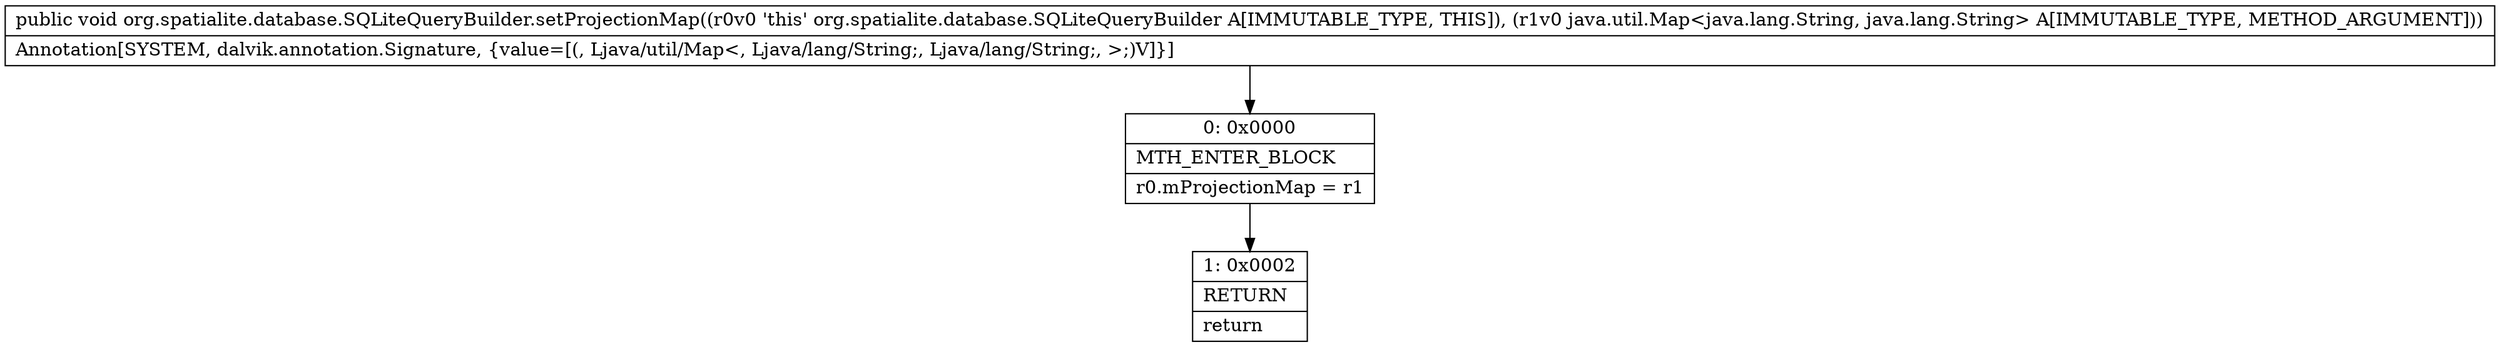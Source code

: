 digraph "CFG fororg.spatialite.database.SQLiteQueryBuilder.setProjectionMap(Ljava\/util\/Map;)V" {
Node_0 [shape=record,label="{0\:\ 0x0000|MTH_ENTER_BLOCK\l|r0.mProjectionMap = r1\l}"];
Node_1 [shape=record,label="{1\:\ 0x0002|RETURN\l|return\l}"];
MethodNode[shape=record,label="{public void org.spatialite.database.SQLiteQueryBuilder.setProjectionMap((r0v0 'this' org.spatialite.database.SQLiteQueryBuilder A[IMMUTABLE_TYPE, THIS]), (r1v0 java.util.Map\<java.lang.String, java.lang.String\> A[IMMUTABLE_TYPE, METHOD_ARGUMENT]))  | Annotation[SYSTEM, dalvik.annotation.Signature, \{value=[(, Ljava\/util\/Map\<, Ljava\/lang\/String;, Ljava\/lang\/String;, \>;)V]\}]\l}"];
MethodNode -> Node_0;
Node_0 -> Node_1;
}

